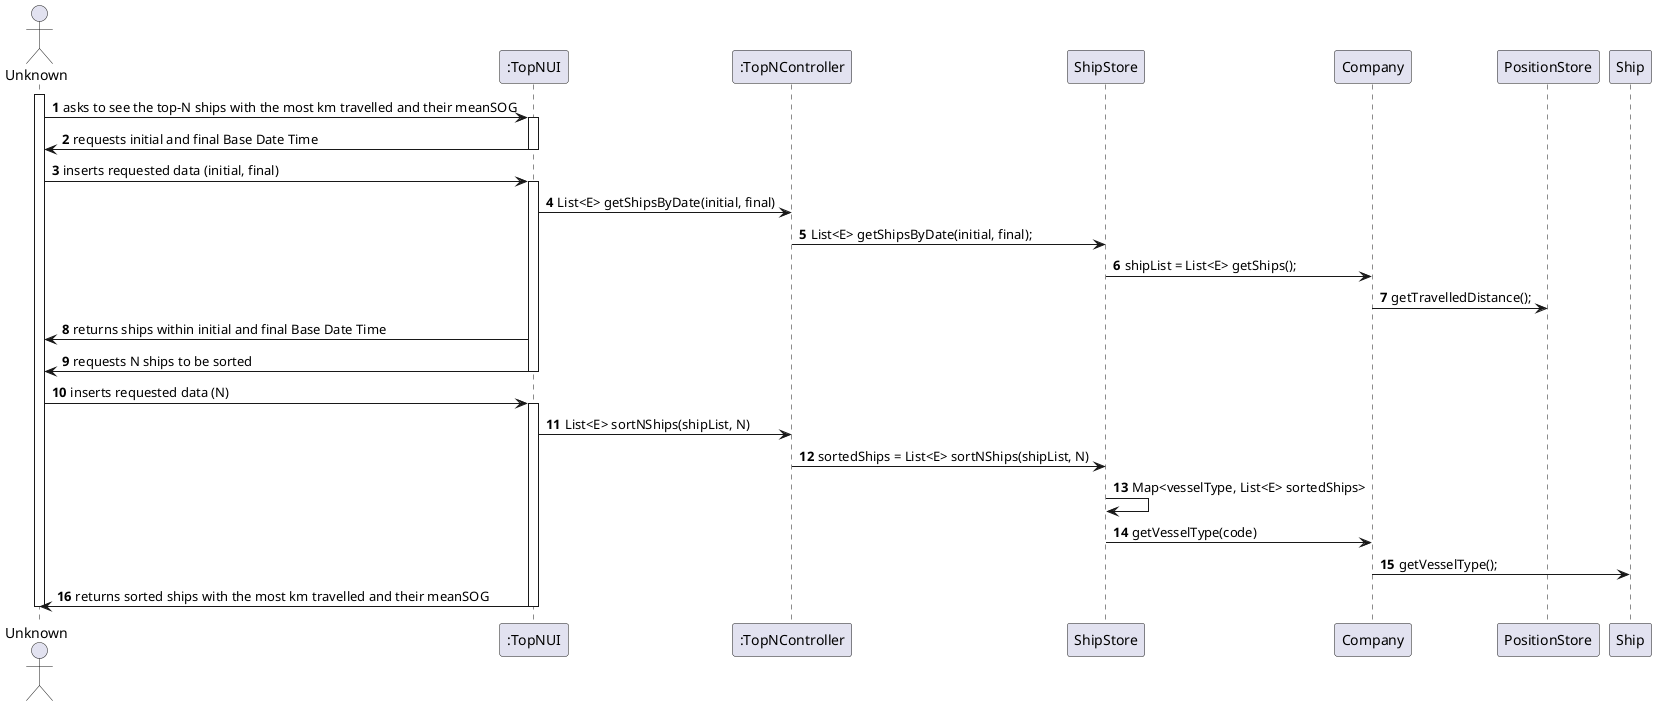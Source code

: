 @startuml
autonumber
'hide footbox
actor "Unknown" as ADM

participant ":TopNUI" as UI
participant ":TopNController" as CTRL
participant "ShipStore" as STORE
participant "Company" as COMP
participant "PositionStore" as POSITION
participant "Ship" as SHIP


activate ADM
ADM -> UI : asks to see the top-N ships with the most km travelled and their meanSOG
activate UI
UI -> ADM : requests initial and final Base Date Time
deactivate UI

ADM -> UI : inserts requested data (initial, final)
activate UI
UI -> CTRL : List<E> getShipsByDate(initial, final)
CTRL -> STORE : List<E> getShipsByDate(initial, final);
STORE -> COMP : shipList = List<E> getShips();
COMP -> POSITION : getTravelledDistance();
UI -> ADM : returns ships within initial and final Base Date Time
UI -> ADM : requests N ships to be sorted
deactivate UI

ADM -> UI : inserts requested data (N)
activate UI
UI -> CTRL : List<E> sortNShips(shipList, N)
CTRL -> STORE : sortedShips = List<E> sortNShips(shipList, N)
STORE -> STORE : Map<vesselType, List<E> sortedShips>
STORE -> COMP : getVesselType(code)
COMP -> SHIP : getVesselType();
UI -> ADM : returns sorted ships with the most km travelled and their meanSOG
deactivate UI




deactivate ADM
@enduml